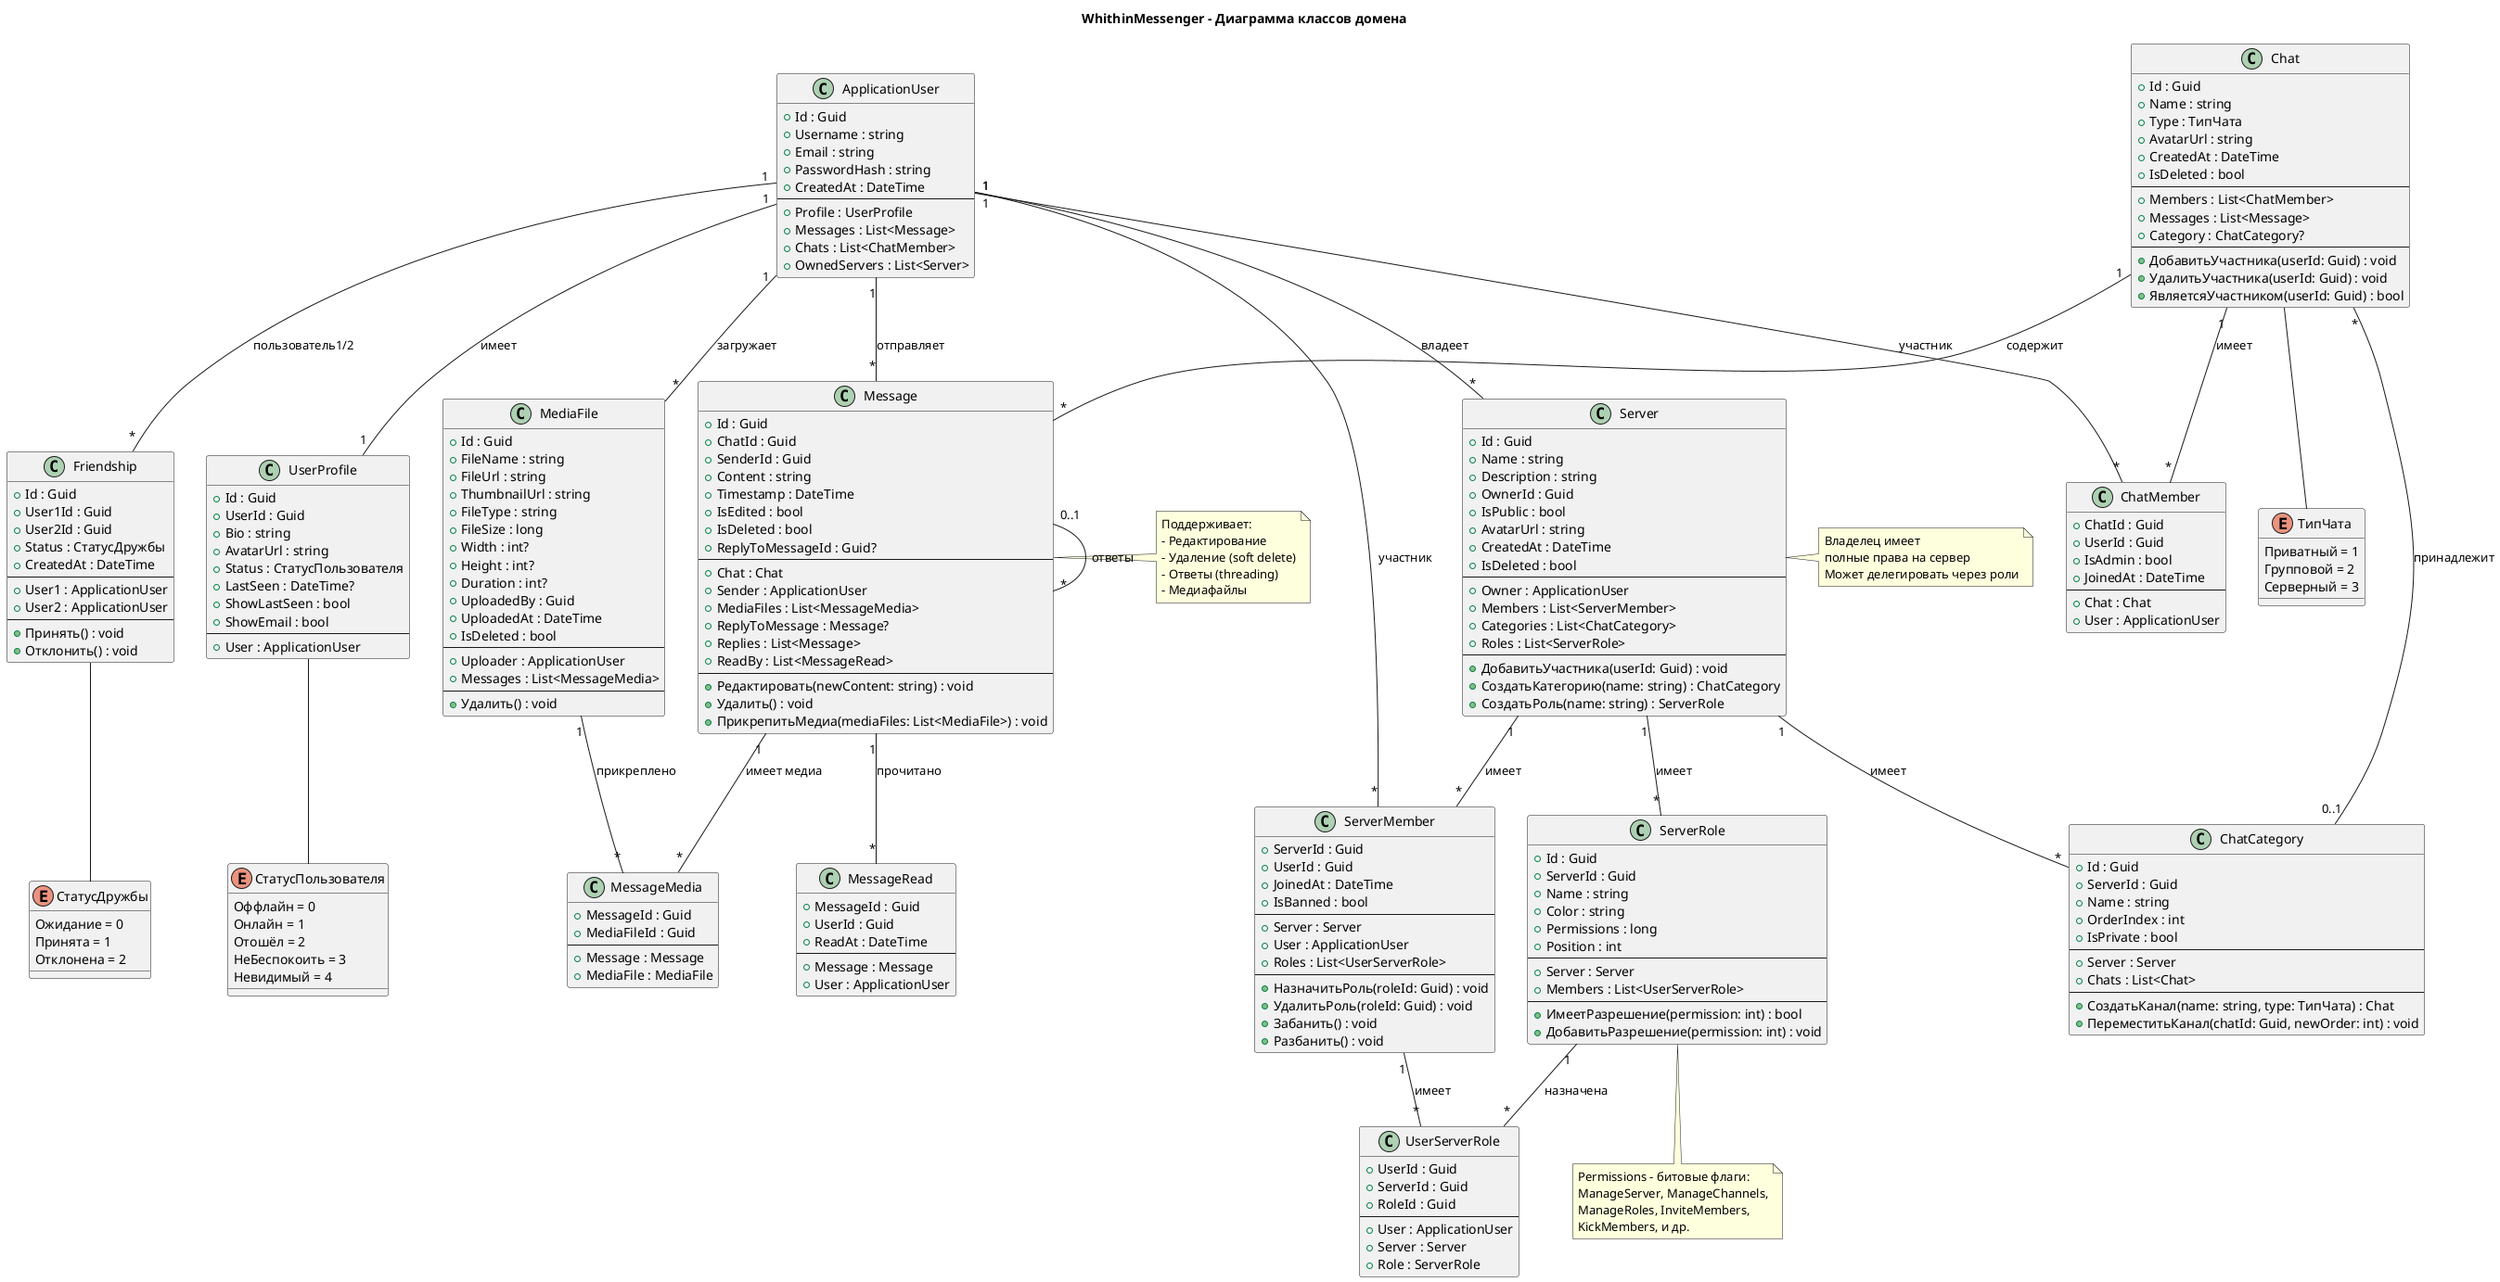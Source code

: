 @startuml Диаграмма классов

title WhithinMessenger - Диаграмма классов домена

' Перечисления
enum СтатусПользователя {
  Оффлайн = 0
  Онлайн = 1
  Отошёл = 2
  НеБеспокоить = 3
  Невидимый = 4
}

enum ТипЧата {
  Приватный = 1
  Групповой = 2
  Серверный = 3
}

enum СтатусДружбы {
  Ожидание = 0
  Принята = 1
  Отклонена = 2
}

' Основные классы

class ApplicationUser {
  + Id : Guid
  + Username : string
  + Email : string
  + PasswordHash : string
  + CreatedAt : DateTime
  --
  + Profile : UserProfile
  + Messages : List<Message>
  + Chats : List<ChatMember>
  + OwnedServers : List<Server>
}

class UserProfile {
  + Id : Guid
  + UserId : Guid
  + Bio : string
  + AvatarUrl : string
  + Status : СтатусПользователя
  + LastSeen : DateTime?
  + ShowLastSeen : bool
  + ShowEmail : bool
  --
  + User : ApplicationUser
}

class Chat {
  + Id : Guid
  + Name : string
  + Type : ТипЧата
  + AvatarUrl : string
  + CreatedAt : DateTime
  + IsDeleted : bool
  --
  + Members : List<ChatMember>
  + Messages : List<Message>
  + Category : ChatCategory?
  --
  + ДобавитьУчастника(userId: Guid) : void
  + УдалитьУчастника(userId: Guid) : void
  + ЯвляетсяУчастником(userId: Guid) : bool
}

class ChatMember {
  + ChatId : Guid
  + UserId : Guid
  + IsAdmin : bool
  + JoinedAt : DateTime
  --
  + Chat : Chat
  + User : ApplicationUser
}

class Message {
  + Id : Guid
  + ChatId : Guid
  + SenderId : Guid
  + Content : string
  + Timestamp : DateTime
  + IsEdited : bool
  + IsDeleted : bool
  + ReplyToMessageId : Guid?
  --
  + Chat : Chat
  + Sender : ApplicationUser
  + MediaFiles : List<MessageMedia>
  + ReplyToMessage : Message?
  + Replies : List<Message>
  + ReadBy : List<MessageRead>
  --
  + Редактировать(newContent: string) : void
  + Удалить() : void
  + ПрикрепитьМедиа(mediaFiles: List<MediaFile>) : void
}

class MessageRead {
  + MessageId : Guid
  + UserId : Guid
  + ReadAt : DateTime
  --
  + Message : Message
  + User : ApplicationUser
}

class MediaFile {
  + Id : Guid
  + FileName : string
  + FileUrl : string
  + ThumbnailUrl : string
  + FileType : string
  + FileSize : long
  + Width : int?
  + Height : int?
  + Duration : int?
  + UploadedBy : Guid
  + UploadedAt : DateTime
  + IsDeleted : bool
  --
  + Uploader : ApplicationUser
  + Messages : List<MessageMedia>
  --
  + Удалить() : void
}

class MessageMedia {
  + MessageId : Guid
  + MediaFileId : Guid
  --
  + Message : Message
  + MediaFile : MediaFile
}

class Friendship {
  + Id : Guid
  + User1Id : Guid
  + User2Id : Guid
  + Status : СтатусДружбы
  + CreatedAt : DateTime
  --
  + User1 : ApplicationUser
  + User2 : ApplicationUser
  --
  + Принять() : void
  + Отклонить() : void
}

class Server {
  + Id : Guid
  + Name : string
  + Description : string
  + OwnerId : Guid
  + IsPublic : bool
  + AvatarUrl : string
  + CreatedAt : DateTime
  + IsDeleted : bool
  --
  + Owner : ApplicationUser
  + Members : List<ServerMember>
  + Categories : List<ChatCategory>
  + Roles : List<ServerRole>
  --
  + ДобавитьУчастника(userId: Guid) : void
  + СоздатьКатегорию(name: string) : ChatCategory
  + СоздатьРоль(name: string) : ServerRole
}

class ChatCategory {
  + Id : Guid
  + ServerId : Guid
  + Name : string
  + OrderIndex : int
  + IsPrivate : bool
  --
  + Server : Server
  + Chats : List<Chat>
  --
  + СоздатьКанал(name: string, type: ТипЧата) : Chat
  + ПереместитьКанал(chatId: Guid, newOrder: int) : void
}

class ServerMember {
  + ServerId : Guid
  + UserId : Guid
  + JoinedAt : DateTime
  + IsBanned : bool
  --
  + Server : Server
  + User : ApplicationUser
  + Roles : List<UserServerRole>
  --
  + НазначитьРоль(roleId: Guid) : void
  + УдалитьРоль(roleId: Guid) : void
  + Забанить() : void
  + Разбанить() : void
}

class ServerRole {
  + Id : Guid
  + ServerId : Guid
  + Name : string
  + Color : string
  + Permissions : long
  + Position : int
  --
  + Server : Server
  + Members : List<UserServerRole>
  --
  + ИмеетРазрешение(permission: int) : bool
  + ДобавитьРазрешение(permission: int) : void
}

class UserServerRole {
  + UserId : Guid
  + ServerId : Guid
  + RoleId : Guid
  --
  + User : ApplicationUser
  + Server : Server
  + Role : ServerRole
}

' Связи

ApplicationUser "1" -- "1" UserProfile : имеет
ApplicationUser "1" -- "*" Message : отправляет
ApplicationUser "1" -- "*" ChatMember : участник
ApplicationUser "1" -- "*" MediaFile : загружает
ApplicationUser "1" -- "*" Friendship : пользователь1/2
ApplicationUser "1" -- "*" Server : владеет
ApplicationUser "1" -- "*" ServerMember : участник

Chat "1" -- "*" ChatMember : имеет
Chat "1" -- "*" Message : содержит
Chat "*" -- "0..1" ChatCategory : принадлежит

Message "1" -- "*" MessageRead : прочитано
Message "1" -- "*" MessageMedia : имеет медиа
Message "0..1" -- "*" Message : ответы

MediaFile "1" -- "*" MessageMedia : прикреплено

Server "1" -- "*" ChatCategory : имеет
Server "1" -- "*" ServerMember : имеет
Server "1" -- "*" ServerRole : имеет

ServerRole "1" -- "*" UserServerRole : назначена
ServerMember "1" -- "*" UserServerRole : имеет

UserProfile -- СтатусПользователя
Chat -- ТипЧата
Friendship -- СтатусДружбы

note right of Message
  Поддерживает:
  - Редактирование
  - Удаление (soft delete)
  - Ответы (threading)
  - Медиафайлы
end note

note right of Server
  Владелец имеет
  полные права на сервер
  Может делегировать через роли
end note

note bottom of ServerRole
  Permissions - битовые флаги:
  ManageServer, ManageChannels,
  ManageRoles, InviteMembers,
  KickMembers, и др.
end note

@enduml
